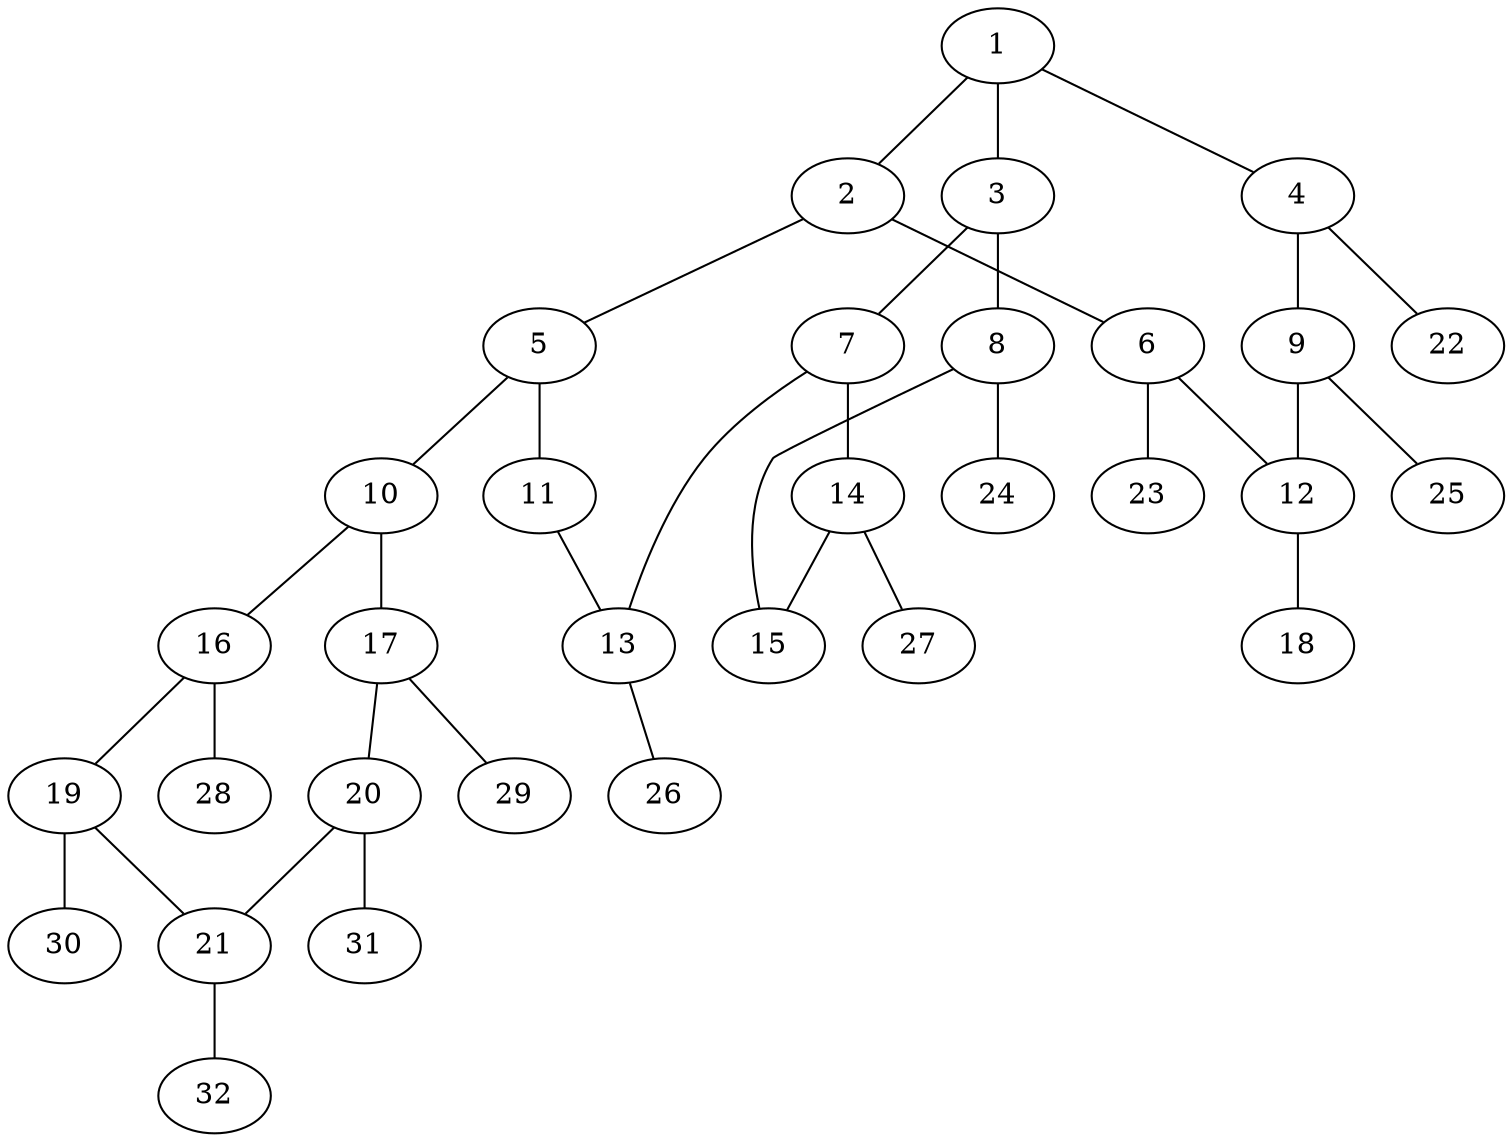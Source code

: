 graph molecule_4066 {
	1	 [chem=C];
	2	 [chem=C];
	1 -- 2	 [valence=2];
	3	 [chem=N];
	1 -- 3	 [valence=1];
	4	 [chem=C];
	1 -- 4	 [valence=1];
	5	 [chem=C];
	2 -- 5	 [valence=1];
	6	 [chem=C];
	2 -- 6	 [valence=1];
	7	 [chem=C];
	3 -- 7	 [valence=1];
	8	 [chem=C];
	3 -- 8	 [valence=1];
	9	 [chem=C];
	4 -- 9	 [valence=2];
	22	 [chem=H];
	4 -- 22	 [valence=1];
	10	 [chem=C];
	5 -- 10	 [valence=1];
	11	 [chem=N];
	5 -- 11	 [valence=2];
	12	 [chem=C];
	6 -- 12	 [valence=2];
	23	 [chem=H];
	6 -- 23	 [valence=1];
	13	 [chem=C];
	7 -- 13	 [valence=2];
	14	 [chem=N];
	7 -- 14	 [valence=1];
	15	 [chem=N];
	8 -- 15	 [valence=2];
	24	 [chem=H];
	8 -- 24	 [valence=1];
	9 -- 12	 [valence=1];
	25	 [chem=H];
	9 -- 25	 [valence=1];
	16	 [chem=C];
	10 -- 16	 [valence=2];
	17	 [chem=C];
	10 -- 17	 [valence=1];
	11 -- 13	 [valence=1];
	18	 [chem=Cl];
	12 -- 18	 [valence=1];
	26	 [chem=H];
	13 -- 26	 [valence=1];
	14 -- 15	 [valence=1];
	27	 [chem=H];
	14 -- 27	 [valence=1];
	19	 [chem=C];
	16 -- 19	 [valence=1];
	28	 [chem=H];
	16 -- 28	 [valence=1];
	20	 [chem=C];
	17 -- 20	 [valence=2];
	29	 [chem=H];
	17 -- 29	 [valence=1];
	21	 [chem=C];
	19 -- 21	 [valence=2];
	30	 [chem=H];
	19 -- 30	 [valence=1];
	20 -- 21	 [valence=1];
	31	 [chem=H];
	20 -- 31	 [valence=1];
	32	 [chem=H];
	21 -- 32	 [valence=1];
}
